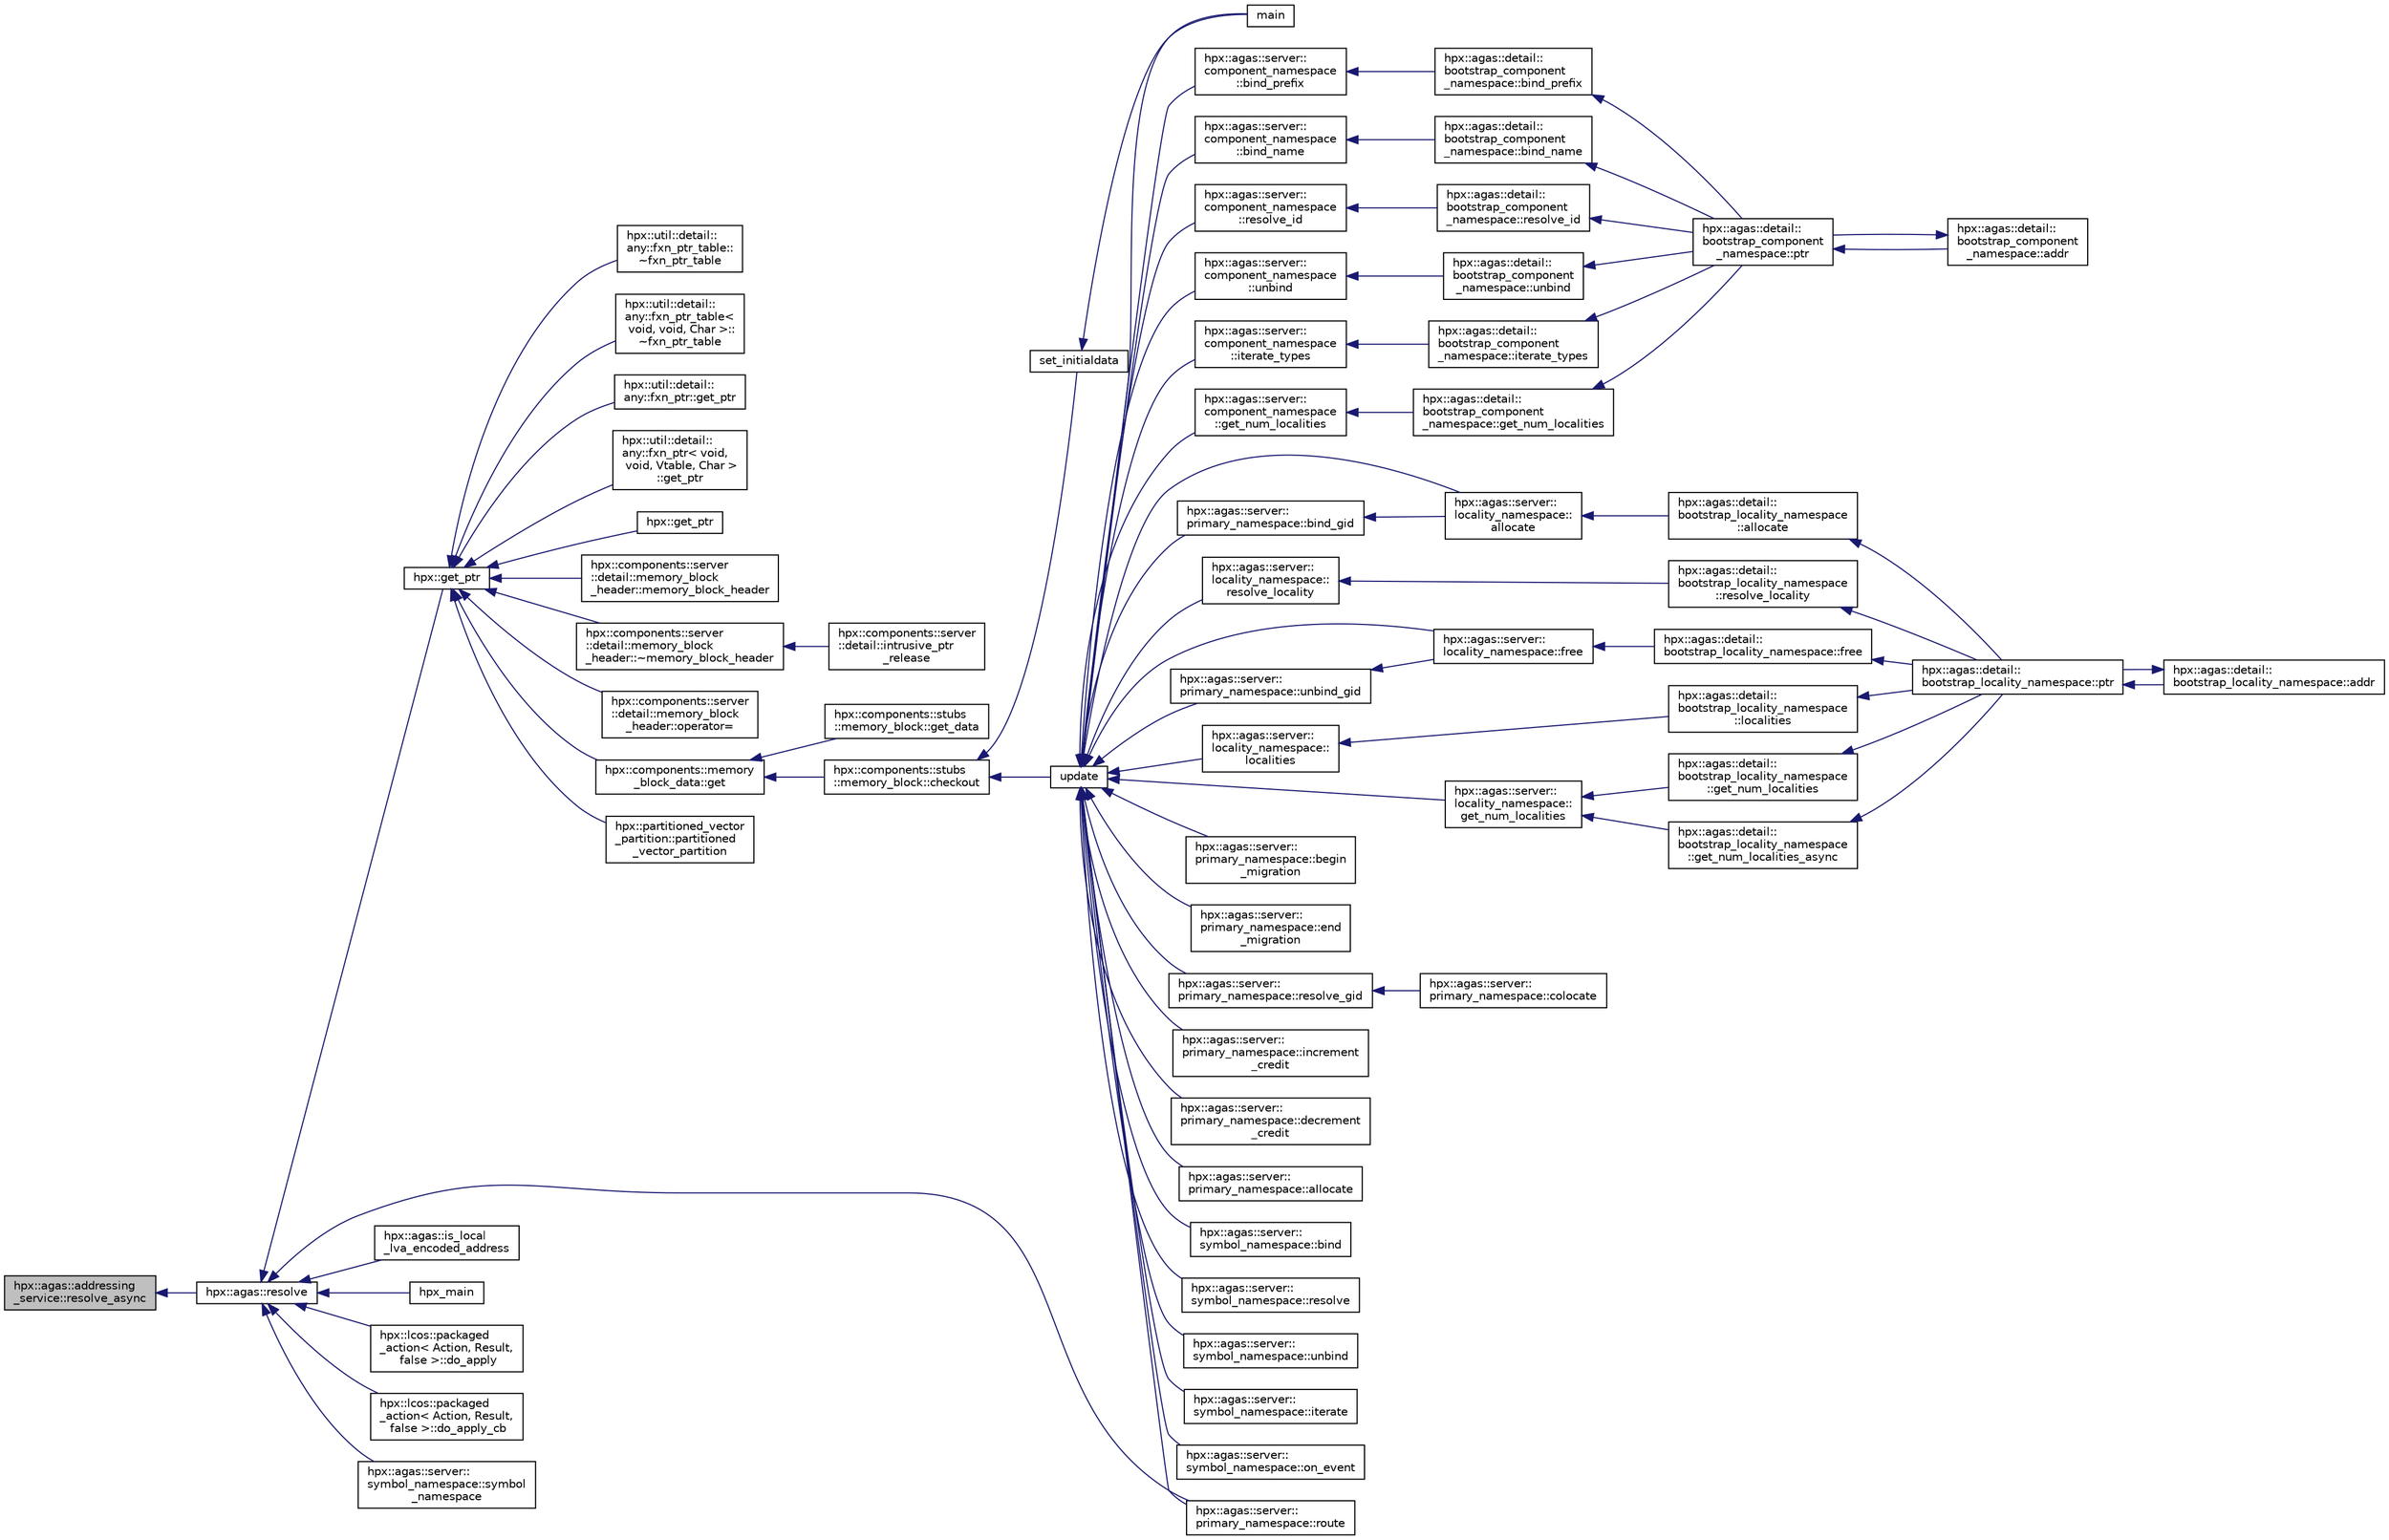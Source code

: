 digraph "hpx::agas::addressing_service::resolve_async"
{
  edge [fontname="Helvetica",fontsize="10",labelfontname="Helvetica",labelfontsize="10"];
  node [fontname="Helvetica",fontsize="10",shape=record];
  rankdir="LR";
  Node5944 [label="hpx::agas::addressing\l_service::resolve_async",height=0.2,width=0.4,color="black", fillcolor="grey75", style="filled", fontcolor="black"];
  Node5944 -> Node5945 [dir="back",color="midnightblue",fontsize="10",style="solid",fontname="Helvetica"];
  Node5945 [label="hpx::agas::resolve",height=0.2,width=0.4,color="black", fillcolor="white", style="filled",URL="$dc/d54/namespacehpx_1_1agas.html#aa3252ce39fbc229439bb0d85875b01fb"];
  Node5945 -> Node5946 [dir="back",color="midnightblue",fontsize="10",style="solid",fontname="Helvetica"];
  Node5946 [label="hpx::get_ptr",height=0.2,width=0.4,color="black", fillcolor="white", style="filled",URL="$d8/d83/namespacehpx.html#aeb814737de830a2e8e340ca052d5ebfa",tooltip="Returns a future referring to the pointer to the underlying memory of a component. "];
  Node5946 -> Node5947 [dir="back",color="midnightblue",fontsize="10",style="solid",fontname="Helvetica"];
  Node5947 [label="hpx::util::detail::\lany::fxn_ptr_table::\l~fxn_ptr_table",height=0.2,width=0.4,color="black", fillcolor="white", style="filled",URL="$d4/d23/structhpx_1_1util_1_1detail_1_1any_1_1fxn__ptr__table.html#abec0243c15a22c17b416628b8de59111"];
  Node5946 -> Node5948 [dir="back",color="midnightblue",fontsize="10",style="solid",fontname="Helvetica"];
  Node5948 [label="hpx::util::detail::\lany::fxn_ptr_table\<\l void, void, Char \>::\l~fxn_ptr_table",height=0.2,width=0.4,color="black", fillcolor="white", style="filled",URL="$d3/d8f/structhpx_1_1util_1_1detail_1_1any_1_1fxn__ptr__table_3_01void_00_01void_00_01_char_01_4.html#aa98a639e98218646776adc0f4d0c4f68"];
  Node5946 -> Node5949 [dir="back",color="midnightblue",fontsize="10",style="solid",fontname="Helvetica"];
  Node5949 [label="hpx::util::detail::\lany::fxn_ptr::get_ptr",height=0.2,width=0.4,color="black", fillcolor="white", style="filled",URL="$d7/dcb/structhpx_1_1util_1_1detail_1_1any_1_1fxn__ptr.html#a43d78a2ab4dd4b2149f361b38eeac853"];
  Node5946 -> Node5950 [dir="back",color="midnightblue",fontsize="10",style="solid",fontname="Helvetica"];
  Node5950 [label="hpx::util::detail::\lany::fxn_ptr\< void,\l void, Vtable, Char \>\l::get_ptr",height=0.2,width=0.4,color="black", fillcolor="white", style="filled",URL="$d4/dfd/structhpx_1_1util_1_1detail_1_1any_1_1fxn__ptr_3_01void_00_01void_00_01_vtable_00_01_char_01_4.html#a92b4217797102bca7f9ebe903be1cbbe"];
  Node5946 -> Node5951 [dir="back",color="midnightblue",fontsize="10",style="solid",fontname="Helvetica"];
  Node5951 [label="hpx::get_ptr",height=0.2,width=0.4,color="black", fillcolor="white", style="filled",URL="$d8/d83/namespacehpx.html#a488c36e8791a0f000ffce5ce86994602",tooltip="Returns a future referring to the pointer to the underlying memory of a component. "];
  Node5946 -> Node5952 [dir="back",color="midnightblue",fontsize="10",style="solid",fontname="Helvetica"];
  Node5952 [label="hpx::components::server\l::detail::memory_block\l_header::memory_block_header",height=0.2,width=0.4,color="black", fillcolor="white", style="filled",URL="$d7/d1b/classhpx_1_1components_1_1server_1_1detail_1_1memory__block__header.html#aed5e8cf63bf5845d4e1e6d24c5ff36fe"];
  Node5946 -> Node5953 [dir="back",color="midnightblue",fontsize="10",style="solid",fontname="Helvetica"];
  Node5953 [label="hpx::components::server\l::detail::memory_block\l_header::~memory_block_header",height=0.2,width=0.4,color="black", fillcolor="white", style="filled",URL="$d7/d1b/classhpx_1_1components_1_1server_1_1detail_1_1memory__block__header.html#a64944da9256f10c75be3c4683f978314"];
  Node5953 -> Node5954 [dir="back",color="midnightblue",fontsize="10",style="solid",fontname="Helvetica"];
  Node5954 [label="hpx::components::server\l::detail::intrusive_ptr\l_release",height=0.2,width=0.4,color="black", fillcolor="white", style="filled",URL="$d8/d25/namespacehpx_1_1components_1_1server_1_1detail.html#a17d9da126dd7a005fe03586fc75ca180"];
  Node5946 -> Node5955 [dir="back",color="midnightblue",fontsize="10",style="solid",fontname="Helvetica"];
  Node5955 [label="hpx::components::server\l::detail::memory_block\l_header::operator=",height=0.2,width=0.4,color="black", fillcolor="white", style="filled",URL="$d7/d1b/classhpx_1_1components_1_1server_1_1detail_1_1memory__block__header.html#a9f0f60ded060c5333875f47c4d36df16"];
  Node5946 -> Node5956 [dir="back",color="midnightblue",fontsize="10",style="solid",fontname="Helvetica"];
  Node5956 [label="hpx::components::memory\l_block_data::get",height=0.2,width=0.4,color="black", fillcolor="white", style="filled",URL="$d5/d76/classhpx_1_1components_1_1memory__block__data.html#a97ce2f01b730d8d90d329c1642fc0b28"];
  Node5956 -> Node5957 [dir="back",color="midnightblue",fontsize="10",style="solid",fontname="Helvetica"];
  Node5957 [label="hpx::components::stubs\l::memory_block::get_data",height=0.2,width=0.4,color="black", fillcolor="white", style="filled",URL="$d2/d46/structhpx_1_1components_1_1stubs_1_1memory__block.html#ac16c7812886244945987a05d7cb9b6e2"];
  Node5956 -> Node5958 [dir="back",color="midnightblue",fontsize="10",style="solid",fontname="Helvetica"];
  Node5958 [label="hpx::components::stubs\l::memory_block::checkout",height=0.2,width=0.4,color="black", fillcolor="white", style="filled",URL="$d2/d46/structhpx_1_1components_1_1stubs_1_1memory__block.html#a37128bbb38e0ee31010f3d06d6de4e66"];
  Node5958 -> Node5959 [dir="back",color="midnightblue",fontsize="10",style="solid",fontname="Helvetica"];
  Node5959 [label="set_initialdata",height=0.2,width=0.4,color="black", fillcolor="white", style="filled",URL="$d7/d8b/non__atomic__rma_8cpp.html#a8088a219b6b7da870545f4ec73f80930"];
  Node5959 -> Node5960 [dir="back",color="midnightblue",fontsize="10",style="solid",fontname="Helvetica"];
  Node5960 [label="main",height=0.2,width=0.4,color="black", fillcolor="white", style="filled",URL="$d7/d8b/non__atomic__rma_8cpp.html#a0ddf1224851353fc92bfbff6f499fa97"];
  Node5958 -> Node5961 [dir="back",color="midnightblue",fontsize="10",style="solid",fontname="Helvetica"];
  Node5961 [label="update",height=0.2,width=0.4,color="black", fillcolor="white", style="filled",URL="$d7/d8b/non__atomic__rma_8cpp.html#a1f6c9aa3449cfad360e892c9c0bb7773"];
  Node5961 -> Node5962 [dir="back",color="midnightblue",fontsize="10",style="solid",fontname="Helvetica"];
  Node5962 [label="hpx::agas::server::\lcomponent_namespace\l::bind_prefix",height=0.2,width=0.4,color="black", fillcolor="white", style="filled",URL="$d4/dc8/structhpx_1_1agas_1_1server_1_1component__namespace.html#aa0f1e073d2837e493bbb13ffd5c06dc7"];
  Node5962 -> Node5963 [dir="back",color="midnightblue",fontsize="10",style="solid",fontname="Helvetica"];
  Node5963 [label="hpx::agas::detail::\lbootstrap_component\l_namespace::bind_prefix",height=0.2,width=0.4,color="black", fillcolor="white", style="filled",URL="$d4/db7/structhpx_1_1agas_1_1detail_1_1bootstrap__component__namespace.html#a9c4e85844335c1eb7a2dee35ab973927"];
  Node5963 -> Node5964 [dir="back",color="midnightblue",fontsize="10",style="solid",fontname="Helvetica"];
  Node5964 [label="hpx::agas::detail::\lbootstrap_component\l_namespace::ptr",height=0.2,width=0.4,color="black", fillcolor="white", style="filled",URL="$d4/db7/structhpx_1_1agas_1_1detail_1_1bootstrap__component__namespace.html#a2ddc1b51e40d6b5c32f7eeba52a7527d"];
  Node5964 -> Node5965 [dir="back",color="midnightblue",fontsize="10",style="solid",fontname="Helvetica"];
  Node5965 [label="hpx::agas::detail::\lbootstrap_component\l_namespace::addr",height=0.2,width=0.4,color="black", fillcolor="white", style="filled",URL="$d4/db7/structhpx_1_1agas_1_1detail_1_1bootstrap__component__namespace.html#a4947343cef580d3a72f9fcb6803a54b1"];
  Node5965 -> Node5964 [dir="back",color="midnightblue",fontsize="10",style="solid",fontname="Helvetica"];
  Node5961 -> Node5966 [dir="back",color="midnightblue",fontsize="10",style="solid",fontname="Helvetica"];
  Node5966 [label="hpx::agas::server::\lcomponent_namespace\l::bind_name",height=0.2,width=0.4,color="black", fillcolor="white", style="filled",URL="$d4/dc8/structhpx_1_1agas_1_1server_1_1component__namespace.html#ac81ad0c6b5a63d0af3299207949b4749"];
  Node5966 -> Node5967 [dir="back",color="midnightblue",fontsize="10",style="solid",fontname="Helvetica"];
  Node5967 [label="hpx::agas::detail::\lbootstrap_component\l_namespace::bind_name",height=0.2,width=0.4,color="black", fillcolor="white", style="filled",URL="$d4/db7/structhpx_1_1agas_1_1detail_1_1bootstrap__component__namespace.html#ad25372861bda6208139f91887d918fbb"];
  Node5967 -> Node5964 [dir="back",color="midnightblue",fontsize="10",style="solid",fontname="Helvetica"];
  Node5961 -> Node5968 [dir="back",color="midnightblue",fontsize="10",style="solid",fontname="Helvetica"];
  Node5968 [label="hpx::agas::server::\lcomponent_namespace\l::resolve_id",height=0.2,width=0.4,color="black", fillcolor="white", style="filled",URL="$d4/dc8/structhpx_1_1agas_1_1server_1_1component__namespace.html#acee1577d340b0c3af69fea410a97e760"];
  Node5968 -> Node5969 [dir="back",color="midnightblue",fontsize="10",style="solid",fontname="Helvetica"];
  Node5969 [label="hpx::agas::detail::\lbootstrap_component\l_namespace::resolve_id",height=0.2,width=0.4,color="black", fillcolor="white", style="filled",URL="$d4/db7/structhpx_1_1agas_1_1detail_1_1bootstrap__component__namespace.html#a59c6702ea1ee4d5d744d89bb57c6ba83"];
  Node5969 -> Node5964 [dir="back",color="midnightblue",fontsize="10",style="solid",fontname="Helvetica"];
  Node5961 -> Node5970 [dir="back",color="midnightblue",fontsize="10",style="solid",fontname="Helvetica"];
  Node5970 [label="hpx::agas::server::\lcomponent_namespace\l::unbind",height=0.2,width=0.4,color="black", fillcolor="white", style="filled",URL="$d4/dc8/structhpx_1_1agas_1_1server_1_1component__namespace.html#a6a1c04b36c3f7c2a61dba64cf586f2b7"];
  Node5970 -> Node5971 [dir="back",color="midnightblue",fontsize="10",style="solid",fontname="Helvetica"];
  Node5971 [label="hpx::agas::detail::\lbootstrap_component\l_namespace::unbind",height=0.2,width=0.4,color="black", fillcolor="white", style="filled",URL="$d4/db7/structhpx_1_1agas_1_1detail_1_1bootstrap__component__namespace.html#aed0961449fec108933b6f738040e98af"];
  Node5971 -> Node5964 [dir="back",color="midnightblue",fontsize="10",style="solid",fontname="Helvetica"];
  Node5961 -> Node5972 [dir="back",color="midnightblue",fontsize="10",style="solid",fontname="Helvetica"];
  Node5972 [label="hpx::agas::server::\lcomponent_namespace\l::iterate_types",height=0.2,width=0.4,color="black", fillcolor="white", style="filled",URL="$d4/dc8/structhpx_1_1agas_1_1server_1_1component__namespace.html#a841f64a9b93bb658091f80fa5019c42c"];
  Node5972 -> Node5973 [dir="back",color="midnightblue",fontsize="10",style="solid",fontname="Helvetica"];
  Node5973 [label="hpx::agas::detail::\lbootstrap_component\l_namespace::iterate_types",height=0.2,width=0.4,color="black", fillcolor="white", style="filled",URL="$d4/db7/structhpx_1_1agas_1_1detail_1_1bootstrap__component__namespace.html#a750193d7d4f0ed8a9adcd7054ae62063"];
  Node5973 -> Node5964 [dir="back",color="midnightblue",fontsize="10",style="solid",fontname="Helvetica"];
  Node5961 -> Node5974 [dir="back",color="midnightblue",fontsize="10",style="solid",fontname="Helvetica"];
  Node5974 [label="hpx::agas::server::\lcomponent_namespace\l::get_num_localities",height=0.2,width=0.4,color="black", fillcolor="white", style="filled",URL="$d4/dc8/structhpx_1_1agas_1_1server_1_1component__namespace.html#ae4612aa43bf1a3173cc0a17f78593a1f"];
  Node5974 -> Node5975 [dir="back",color="midnightblue",fontsize="10",style="solid",fontname="Helvetica"];
  Node5975 [label="hpx::agas::detail::\lbootstrap_component\l_namespace::get_num_localities",height=0.2,width=0.4,color="black", fillcolor="white", style="filled",URL="$d4/db7/structhpx_1_1agas_1_1detail_1_1bootstrap__component__namespace.html#a2ac6a4525c269aa2f635b877e98209aa"];
  Node5975 -> Node5964 [dir="back",color="midnightblue",fontsize="10",style="solid",fontname="Helvetica"];
  Node5961 -> Node5976 [dir="back",color="midnightblue",fontsize="10",style="solid",fontname="Helvetica"];
  Node5976 [label="hpx::agas::server::\llocality_namespace::\lallocate",height=0.2,width=0.4,color="black", fillcolor="white", style="filled",URL="$dc/d72/structhpx_1_1agas_1_1server_1_1locality__namespace.html#a584777211619893840252d5c72b726ac"];
  Node5976 -> Node5977 [dir="back",color="midnightblue",fontsize="10",style="solid",fontname="Helvetica"];
  Node5977 [label="hpx::agas::detail::\lbootstrap_locality_namespace\l::allocate",height=0.2,width=0.4,color="black", fillcolor="white", style="filled",URL="$d2/d28/structhpx_1_1agas_1_1detail_1_1bootstrap__locality__namespace.html#a17fa8a29a5b6c64ac5f92b67fd816be1"];
  Node5977 -> Node5978 [dir="back",color="midnightblue",fontsize="10",style="solid",fontname="Helvetica"];
  Node5978 [label="hpx::agas::detail::\lbootstrap_locality_namespace::ptr",height=0.2,width=0.4,color="black", fillcolor="white", style="filled",URL="$d2/d28/structhpx_1_1agas_1_1detail_1_1bootstrap__locality__namespace.html#a5d4dcef228d9a8e6040f2e404546a7b8"];
  Node5978 -> Node5979 [dir="back",color="midnightblue",fontsize="10",style="solid",fontname="Helvetica"];
  Node5979 [label="hpx::agas::detail::\lbootstrap_locality_namespace::addr",height=0.2,width=0.4,color="black", fillcolor="white", style="filled",URL="$d2/d28/structhpx_1_1agas_1_1detail_1_1bootstrap__locality__namespace.html#a6a5b1a39f25283d49aae9a42b5c4388a"];
  Node5979 -> Node5978 [dir="back",color="midnightblue",fontsize="10",style="solid",fontname="Helvetica"];
  Node5961 -> Node5980 [dir="back",color="midnightblue",fontsize="10",style="solid",fontname="Helvetica"];
  Node5980 [label="hpx::agas::server::\llocality_namespace::\lresolve_locality",height=0.2,width=0.4,color="black", fillcolor="white", style="filled",URL="$dc/d72/structhpx_1_1agas_1_1server_1_1locality__namespace.html#acc664dc0ee762d5b35802aa60ac9f6e7"];
  Node5980 -> Node5981 [dir="back",color="midnightblue",fontsize="10",style="solid",fontname="Helvetica"];
  Node5981 [label="hpx::agas::detail::\lbootstrap_locality_namespace\l::resolve_locality",height=0.2,width=0.4,color="black", fillcolor="white", style="filled",URL="$d2/d28/structhpx_1_1agas_1_1detail_1_1bootstrap__locality__namespace.html#a90a9e093f25dbd05d50ec1b46ced037c"];
  Node5981 -> Node5978 [dir="back",color="midnightblue",fontsize="10",style="solid",fontname="Helvetica"];
  Node5961 -> Node5982 [dir="back",color="midnightblue",fontsize="10",style="solid",fontname="Helvetica"];
  Node5982 [label="hpx::agas::server::\llocality_namespace::free",height=0.2,width=0.4,color="black", fillcolor="white", style="filled",URL="$dc/d72/structhpx_1_1agas_1_1server_1_1locality__namespace.html#a53c05de8b43cbdb17edf4930b0fc0ac6"];
  Node5982 -> Node5983 [dir="back",color="midnightblue",fontsize="10",style="solid",fontname="Helvetica"];
  Node5983 [label="hpx::agas::detail::\lbootstrap_locality_namespace::free",height=0.2,width=0.4,color="black", fillcolor="white", style="filled",URL="$d2/d28/structhpx_1_1agas_1_1detail_1_1bootstrap__locality__namespace.html#a2830ab98d14d3fadcec97a72783f9221"];
  Node5983 -> Node5978 [dir="back",color="midnightblue",fontsize="10",style="solid",fontname="Helvetica"];
  Node5961 -> Node5984 [dir="back",color="midnightblue",fontsize="10",style="solid",fontname="Helvetica"];
  Node5984 [label="hpx::agas::server::\llocality_namespace::\llocalities",height=0.2,width=0.4,color="black", fillcolor="white", style="filled",URL="$dc/d72/structhpx_1_1agas_1_1server_1_1locality__namespace.html#ab0ecc44f496ee5011c8ba2c73ea4e5e5"];
  Node5984 -> Node5985 [dir="back",color="midnightblue",fontsize="10",style="solid",fontname="Helvetica"];
  Node5985 [label="hpx::agas::detail::\lbootstrap_locality_namespace\l::localities",height=0.2,width=0.4,color="black", fillcolor="white", style="filled",URL="$d2/d28/structhpx_1_1agas_1_1detail_1_1bootstrap__locality__namespace.html#ab8a1c96ad1ffea65eac264d0c2f64de9"];
  Node5985 -> Node5978 [dir="back",color="midnightblue",fontsize="10",style="solid",fontname="Helvetica"];
  Node5961 -> Node5986 [dir="back",color="midnightblue",fontsize="10",style="solid",fontname="Helvetica"];
  Node5986 [label="hpx::agas::server::\llocality_namespace::\lget_num_localities",height=0.2,width=0.4,color="black", fillcolor="white", style="filled",URL="$dc/d72/structhpx_1_1agas_1_1server_1_1locality__namespace.html#a0df77ad95317a3800a9ae69e8a7ebbe8"];
  Node5986 -> Node5987 [dir="back",color="midnightblue",fontsize="10",style="solid",fontname="Helvetica"];
  Node5987 [label="hpx::agas::detail::\lbootstrap_locality_namespace\l::get_num_localities",height=0.2,width=0.4,color="black", fillcolor="white", style="filled",URL="$d2/d28/structhpx_1_1agas_1_1detail_1_1bootstrap__locality__namespace.html#a6c757ccbb4b7a4a0444dbe3ddee6c6c9"];
  Node5987 -> Node5978 [dir="back",color="midnightblue",fontsize="10",style="solid",fontname="Helvetica"];
  Node5986 -> Node5988 [dir="back",color="midnightblue",fontsize="10",style="solid",fontname="Helvetica"];
  Node5988 [label="hpx::agas::detail::\lbootstrap_locality_namespace\l::get_num_localities_async",height=0.2,width=0.4,color="black", fillcolor="white", style="filled",URL="$d2/d28/structhpx_1_1agas_1_1detail_1_1bootstrap__locality__namespace.html#ac82989597458b0c52fb29f1e3e9fa9d3"];
  Node5988 -> Node5978 [dir="back",color="midnightblue",fontsize="10",style="solid",fontname="Helvetica"];
  Node5961 -> Node5960 [dir="back",color="midnightblue",fontsize="10",style="solid",fontname="Helvetica"];
  Node5961 -> Node5989 [dir="back",color="midnightblue",fontsize="10",style="solid",fontname="Helvetica"];
  Node5989 [label="hpx::agas::server::\lprimary_namespace::begin\l_migration",height=0.2,width=0.4,color="black", fillcolor="white", style="filled",URL="$d7/d3a/structhpx_1_1agas_1_1server_1_1primary__namespace.html#aca25c89f18a24d56fb9d230735ac8361"];
  Node5961 -> Node5990 [dir="back",color="midnightblue",fontsize="10",style="solid",fontname="Helvetica"];
  Node5990 [label="hpx::agas::server::\lprimary_namespace::end\l_migration",height=0.2,width=0.4,color="black", fillcolor="white", style="filled",URL="$d7/d3a/structhpx_1_1agas_1_1server_1_1primary__namespace.html#a1905203b50cb381ee1cb52bbcc602286"];
  Node5961 -> Node5991 [dir="back",color="midnightblue",fontsize="10",style="solid",fontname="Helvetica"];
  Node5991 [label="hpx::agas::server::\lprimary_namespace::bind_gid",height=0.2,width=0.4,color="black", fillcolor="white", style="filled",URL="$d7/d3a/structhpx_1_1agas_1_1server_1_1primary__namespace.html#ab1681a26c8e8cc901a7e21544a88a951"];
  Node5991 -> Node5976 [dir="back",color="midnightblue",fontsize="10",style="solid",fontname="Helvetica"];
  Node5961 -> Node5992 [dir="back",color="midnightblue",fontsize="10",style="solid",fontname="Helvetica"];
  Node5992 [label="hpx::agas::server::\lprimary_namespace::resolve_gid",height=0.2,width=0.4,color="black", fillcolor="white", style="filled",URL="$d7/d3a/structhpx_1_1agas_1_1server_1_1primary__namespace.html#a967d5cd6df2454d4d74191d22028f756"];
  Node5992 -> Node5993 [dir="back",color="midnightblue",fontsize="10",style="solid",fontname="Helvetica"];
  Node5993 [label="hpx::agas::server::\lprimary_namespace::colocate",height=0.2,width=0.4,color="black", fillcolor="white", style="filled",URL="$d7/d3a/structhpx_1_1agas_1_1server_1_1primary__namespace.html#a326ebd3b0f65ea692ed0c085f015d0f4"];
  Node5961 -> Node5994 [dir="back",color="midnightblue",fontsize="10",style="solid",fontname="Helvetica"];
  Node5994 [label="hpx::agas::server::\lprimary_namespace::unbind_gid",height=0.2,width=0.4,color="black", fillcolor="white", style="filled",URL="$d7/d3a/structhpx_1_1agas_1_1server_1_1primary__namespace.html#ab86ca45dbf7362722af552f285ee5783"];
  Node5994 -> Node5982 [dir="back",color="midnightblue",fontsize="10",style="solid",fontname="Helvetica"];
  Node5961 -> Node5995 [dir="back",color="midnightblue",fontsize="10",style="solid",fontname="Helvetica"];
  Node5995 [label="hpx::agas::server::\lprimary_namespace::increment\l_credit",height=0.2,width=0.4,color="black", fillcolor="white", style="filled",URL="$d7/d3a/structhpx_1_1agas_1_1server_1_1primary__namespace.html#a4f254d5f7e9910fa0505c77f3c390011"];
  Node5961 -> Node5996 [dir="back",color="midnightblue",fontsize="10",style="solid",fontname="Helvetica"];
  Node5996 [label="hpx::agas::server::\lprimary_namespace::decrement\l_credit",height=0.2,width=0.4,color="black", fillcolor="white", style="filled",URL="$d7/d3a/structhpx_1_1agas_1_1server_1_1primary__namespace.html#ae3e39a46a5efda084c9971c1c5f519a3"];
  Node5961 -> Node5997 [dir="back",color="midnightblue",fontsize="10",style="solid",fontname="Helvetica"];
  Node5997 [label="hpx::agas::server::\lprimary_namespace::allocate",height=0.2,width=0.4,color="black", fillcolor="white", style="filled",URL="$d7/d3a/structhpx_1_1agas_1_1server_1_1primary__namespace.html#a87560fb730ac846b91fc7287dc4e247b"];
  Node5961 -> Node5998 [dir="back",color="midnightblue",fontsize="10",style="solid",fontname="Helvetica"];
  Node5998 [label="hpx::agas::server::\lprimary_namespace::route",height=0.2,width=0.4,color="black", fillcolor="white", style="filled",URL="$d7/d3a/structhpx_1_1agas_1_1server_1_1primary__namespace.html#a9037a1baa55fb13097a541bc365f2d0b"];
  Node5961 -> Node5999 [dir="back",color="midnightblue",fontsize="10",style="solid",fontname="Helvetica"];
  Node5999 [label="hpx::agas::server::\lsymbol_namespace::bind",height=0.2,width=0.4,color="black", fillcolor="white", style="filled",URL="$dc/da6/structhpx_1_1agas_1_1server_1_1symbol__namespace.html#a229ead0876ac8c5754793a2ca68de559"];
  Node5961 -> Node6000 [dir="back",color="midnightblue",fontsize="10",style="solid",fontname="Helvetica"];
  Node6000 [label="hpx::agas::server::\lsymbol_namespace::resolve",height=0.2,width=0.4,color="black", fillcolor="white", style="filled",URL="$dc/da6/structhpx_1_1agas_1_1server_1_1symbol__namespace.html#aec3fc24e40dc96142eb77537945e92d5"];
  Node5961 -> Node6001 [dir="back",color="midnightblue",fontsize="10",style="solid",fontname="Helvetica"];
  Node6001 [label="hpx::agas::server::\lsymbol_namespace::unbind",height=0.2,width=0.4,color="black", fillcolor="white", style="filled",URL="$dc/da6/structhpx_1_1agas_1_1server_1_1symbol__namespace.html#a815485bd53b2cd7bd8acb57c142cb293"];
  Node5961 -> Node6002 [dir="back",color="midnightblue",fontsize="10",style="solid",fontname="Helvetica"];
  Node6002 [label="hpx::agas::server::\lsymbol_namespace::iterate",height=0.2,width=0.4,color="black", fillcolor="white", style="filled",URL="$dc/da6/structhpx_1_1agas_1_1server_1_1symbol__namespace.html#a11805477f07dc19afc43990b2997d190"];
  Node5961 -> Node6003 [dir="back",color="midnightblue",fontsize="10",style="solid",fontname="Helvetica"];
  Node6003 [label="hpx::agas::server::\lsymbol_namespace::on_event",height=0.2,width=0.4,color="black", fillcolor="white", style="filled",URL="$dc/da6/structhpx_1_1agas_1_1server_1_1symbol__namespace.html#abbfcf18e8d40612e4fa618a39a2fc492"];
  Node5946 -> Node6004 [dir="back",color="midnightblue",fontsize="10",style="solid",fontname="Helvetica"];
  Node6004 [label="hpx::partitioned_vector\l_partition::partitioned\l_vector_partition",height=0.2,width=0.4,color="black", fillcolor="white", style="filled",URL="$da/d87/classhpx_1_1partitioned__vector__partition.html#a85078a778fae06c9d51315c2775227c2"];
  Node5945 -> Node6005 [dir="back",color="midnightblue",fontsize="10",style="solid",fontname="Helvetica"];
  Node6005 [label="hpx::agas::is_local\l_lva_encoded_address",height=0.2,width=0.4,color="black", fillcolor="white", style="filled",URL="$dc/d54/namespacehpx_1_1agas.html#abb5e5584ed3b536ace8e3f58415e24c2"];
  Node5945 -> Node6006 [dir="back",color="midnightblue",fontsize="10",style="solid",fontname="Helvetica"];
  Node6006 [label="hpx_main",height=0.2,width=0.4,color="black", fillcolor="white", style="filled",URL="$d1/d4f/local__address__rebind_8cpp.html#aaf67a3863f19ff7033e239ebb1204fb7"];
  Node5945 -> Node6007 [dir="back",color="midnightblue",fontsize="10",style="solid",fontname="Helvetica"];
  Node6007 [label="hpx::lcos::packaged\l_action\< Action, Result,\l false \>::do_apply",height=0.2,width=0.4,color="black", fillcolor="white", style="filled",URL="$df/da7/classhpx_1_1lcos_1_1packaged__action_3_01_action_00_01_result_00_01false_01_4.html#a7b4b07dc448c4f1e41b2d0dd4db0766d"];
  Node5945 -> Node6008 [dir="back",color="midnightblue",fontsize="10",style="solid",fontname="Helvetica"];
  Node6008 [label="hpx::lcos::packaged\l_action\< Action, Result,\l false \>::do_apply_cb",height=0.2,width=0.4,color="black", fillcolor="white", style="filled",URL="$df/da7/classhpx_1_1lcos_1_1packaged__action_3_01_action_00_01_result_00_01false_01_4.html#ae9e7cb83096eb3fd1b748c39545d66a7"];
  Node5945 -> Node5998 [dir="back",color="midnightblue",fontsize="10",style="solid",fontname="Helvetica"];
  Node5945 -> Node6009 [dir="back",color="midnightblue",fontsize="10",style="solid",fontname="Helvetica"];
  Node6009 [label="hpx::agas::server::\lsymbol_namespace::symbol\l_namespace",height=0.2,width=0.4,color="black", fillcolor="white", style="filled",URL="$dc/da6/structhpx_1_1agas_1_1server_1_1symbol__namespace.html#a47e93a69f95628011765023a666b6619"];
}
